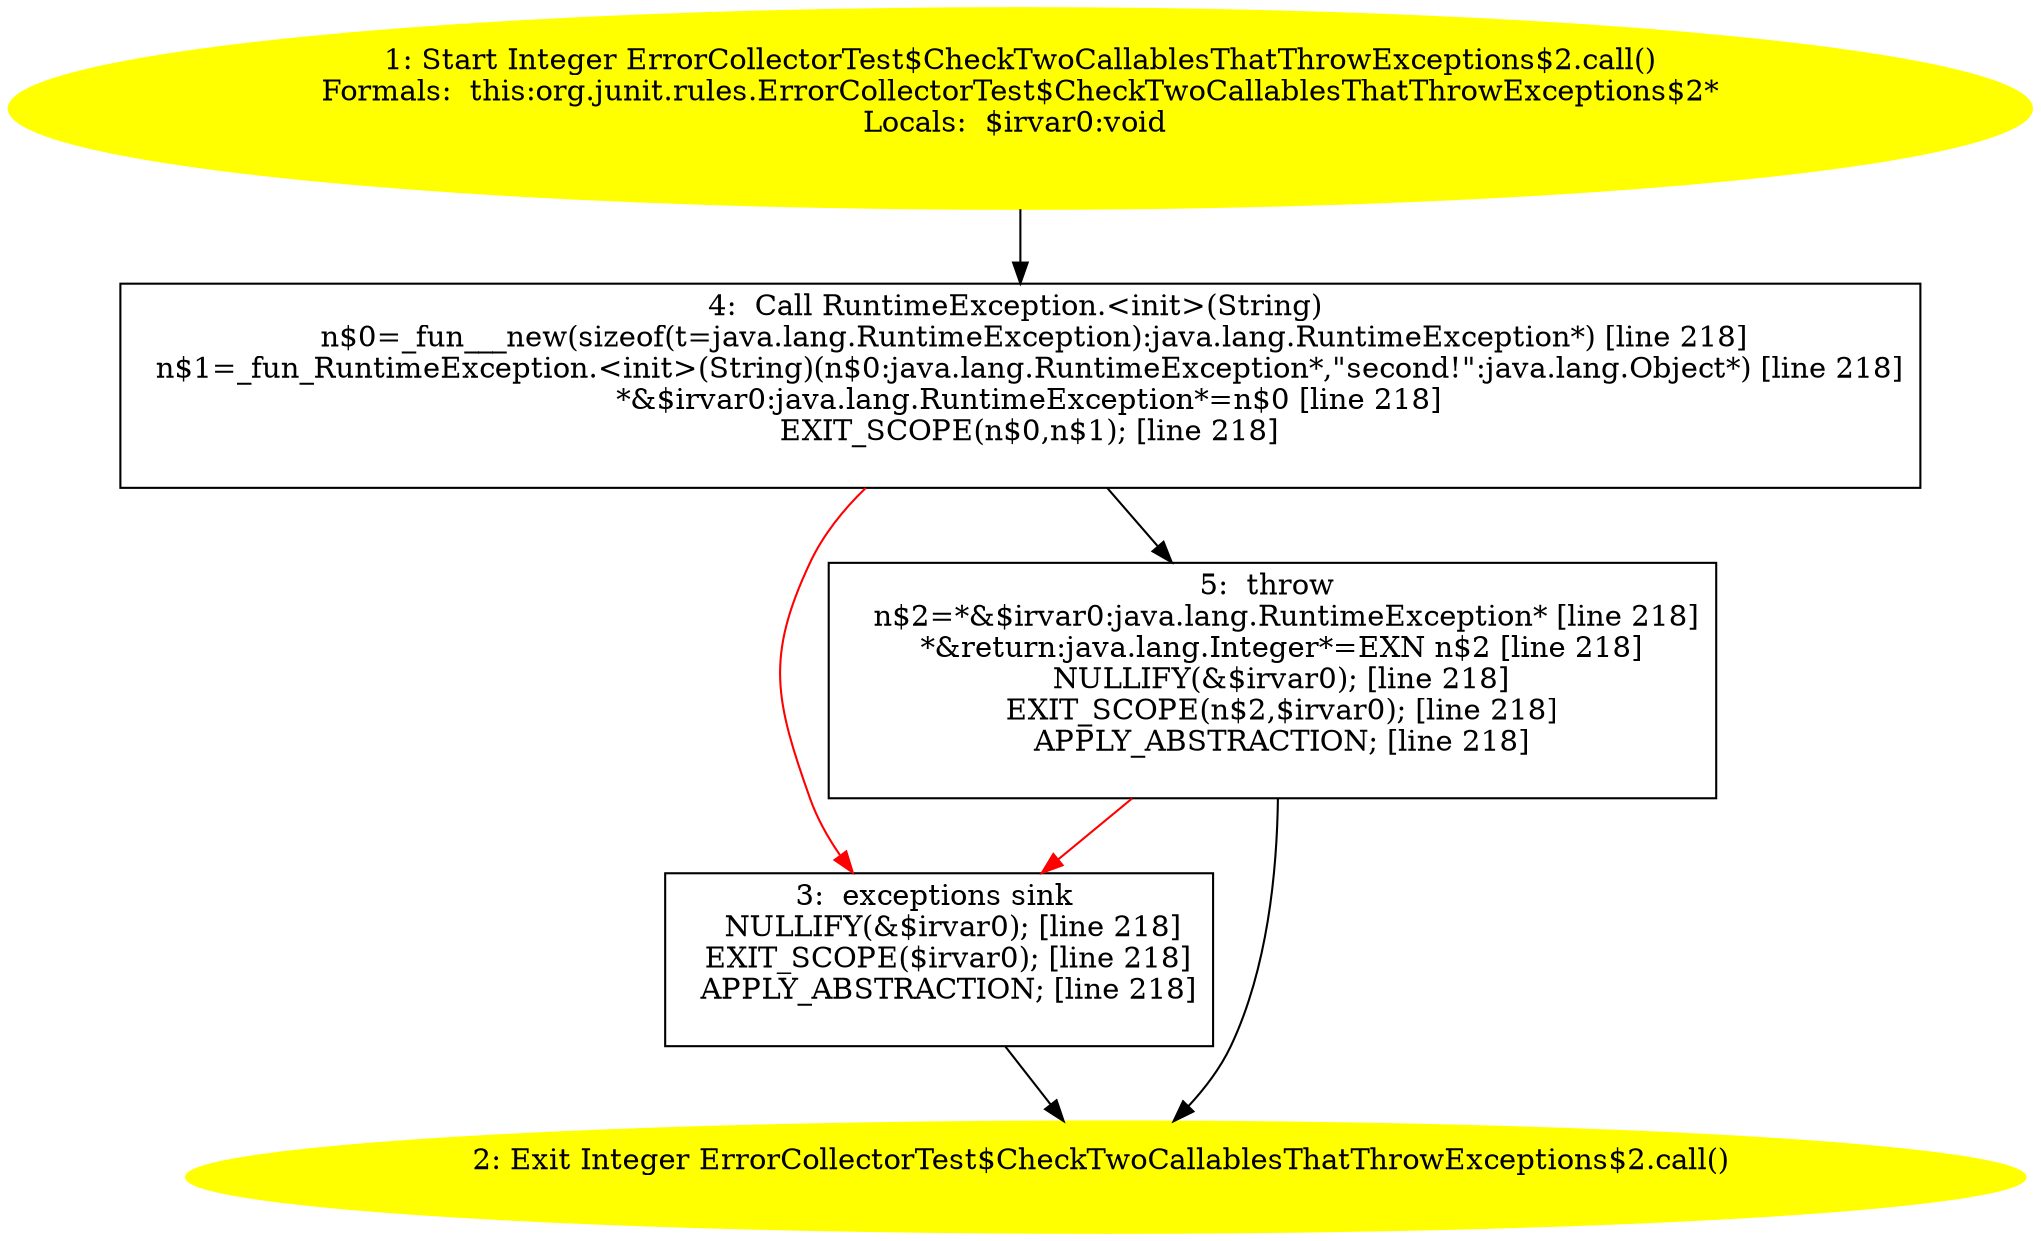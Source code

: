 /* @generated */
digraph cfg {
"org.junit.rules.ErrorCollectorTest$CheckTwoCallablesThatThrowExceptions$2.call():java.lang.Integer.92e8b03f93f1c7bd482d17de646a1f36_1" [label="1: Start Integer ErrorCollectorTest$CheckTwoCallablesThatThrowExceptions$2.call()\nFormals:  this:org.junit.rules.ErrorCollectorTest$CheckTwoCallablesThatThrowExceptions$2*\nLocals:  $irvar0:void \n  " color=yellow style=filled]
	

	 "org.junit.rules.ErrorCollectorTest$CheckTwoCallablesThatThrowExceptions$2.call():java.lang.Integer.92e8b03f93f1c7bd482d17de646a1f36_1" -> "org.junit.rules.ErrorCollectorTest$CheckTwoCallablesThatThrowExceptions$2.call():java.lang.Integer.92e8b03f93f1c7bd482d17de646a1f36_4" ;
"org.junit.rules.ErrorCollectorTest$CheckTwoCallablesThatThrowExceptions$2.call():java.lang.Integer.92e8b03f93f1c7bd482d17de646a1f36_2" [label="2: Exit Integer ErrorCollectorTest$CheckTwoCallablesThatThrowExceptions$2.call() \n  " color=yellow style=filled]
	

"org.junit.rules.ErrorCollectorTest$CheckTwoCallablesThatThrowExceptions$2.call():java.lang.Integer.92e8b03f93f1c7bd482d17de646a1f36_3" [label="3:  exceptions sink \n   NULLIFY(&$irvar0); [line 218]\n  EXIT_SCOPE($irvar0); [line 218]\n  APPLY_ABSTRACTION; [line 218]\n " shape="box"]
	

	 "org.junit.rules.ErrorCollectorTest$CheckTwoCallablesThatThrowExceptions$2.call():java.lang.Integer.92e8b03f93f1c7bd482d17de646a1f36_3" -> "org.junit.rules.ErrorCollectorTest$CheckTwoCallablesThatThrowExceptions$2.call():java.lang.Integer.92e8b03f93f1c7bd482d17de646a1f36_2" ;
"org.junit.rules.ErrorCollectorTest$CheckTwoCallablesThatThrowExceptions$2.call():java.lang.Integer.92e8b03f93f1c7bd482d17de646a1f36_4" [label="4:  Call RuntimeException.<init>(String) \n   n$0=_fun___new(sizeof(t=java.lang.RuntimeException):java.lang.RuntimeException*) [line 218]\n  n$1=_fun_RuntimeException.<init>(String)(n$0:java.lang.RuntimeException*,\"second!\":java.lang.Object*) [line 218]\n  *&$irvar0:java.lang.RuntimeException*=n$0 [line 218]\n  EXIT_SCOPE(n$0,n$1); [line 218]\n " shape="box"]
	

	 "org.junit.rules.ErrorCollectorTest$CheckTwoCallablesThatThrowExceptions$2.call():java.lang.Integer.92e8b03f93f1c7bd482d17de646a1f36_4" -> "org.junit.rules.ErrorCollectorTest$CheckTwoCallablesThatThrowExceptions$2.call():java.lang.Integer.92e8b03f93f1c7bd482d17de646a1f36_5" ;
	 "org.junit.rules.ErrorCollectorTest$CheckTwoCallablesThatThrowExceptions$2.call():java.lang.Integer.92e8b03f93f1c7bd482d17de646a1f36_4" -> "org.junit.rules.ErrorCollectorTest$CheckTwoCallablesThatThrowExceptions$2.call():java.lang.Integer.92e8b03f93f1c7bd482d17de646a1f36_3" [color="red" ];
"org.junit.rules.ErrorCollectorTest$CheckTwoCallablesThatThrowExceptions$2.call():java.lang.Integer.92e8b03f93f1c7bd482d17de646a1f36_5" [label="5:  throw \n   n$2=*&$irvar0:java.lang.RuntimeException* [line 218]\n  *&return:java.lang.Integer*=EXN n$2 [line 218]\n  NULLIFY(&$irvar0); [line 218]\n  EXIT_SCOPE(n$2,$irvar0); [line 218]\n  APPLY_ABSTRACTION; [line 218]\n " shape="box"]
	

	 "org.junit.rules.ErrorCollectorTest$CheckTwoCallablesThatThrowExceptions$2.call():java.lang.Integer.92e8b03f93f1c7bd482d17de646a1f36_5" -> "org.junit.rules.ErrorCollectorTest$CheckTwoCallablesThatThrowExceptions$2.call():java.lang.Integer.92e8b03f93f1c7bd482d17de646a1f36_2" ;
	 "org.junit.rules.ErrorCollectorTest$CheckTwoCallablesThatThrowExceptions$2.call():java.lang.Integer.92e8b03f93f1c7bd482d17de646a1f36_5" -> "org.junit.rules.ErrorCollectorTest$CheckTwoCallablesThatThrowExceptions$2.call():java.lang.Integer.92e8b03f93f1c7bd482d17de646a1f36_3" [color="red" ];
}
